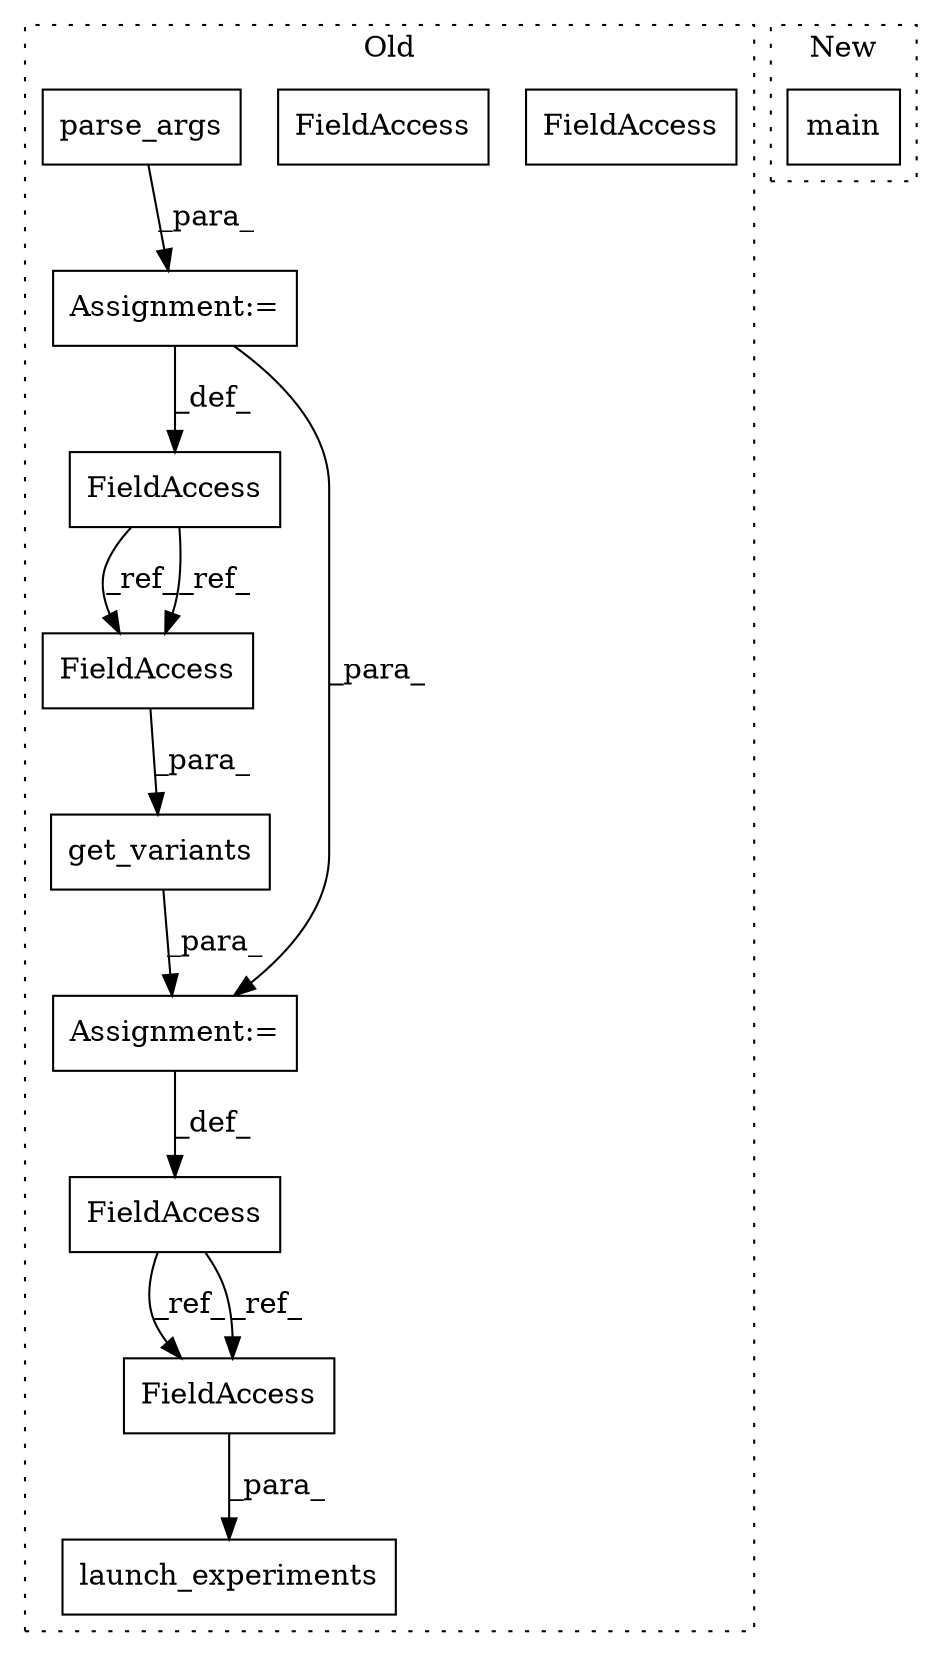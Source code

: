 digraph G {
subgraph cluster0 {
1 [label="get_variants" a="32" s="5445,5462" l="13,1" shape="box"];
3 [label="launch_experiments" a="32" s="5471,5507" l="19,1" shape="box"];
4 [label="FieldAccess" a="22" s="5427" l="17" shape="box"];
5 [label="FieldAccess" a="22" s="5402" l="4" shape="box"];
6 [label="FieldAccess" a="22" s="5490" l="17" shape="box"];
7 [label="FieldAccess" a="22" s="5458" l="4" shape="box"];
8 [label="Assignment:=" a="7" s="5444" l="1" shape="box"];
9 [label="Assignment:=" a="7" s="5406" l="1" shape="box"];
10 [label="parse_args" a="32" s="5407" l="12" shape="box"];
11 [label="FieldAccess" a="22" s="5490" l="17" shape="box"];
12 [label="FieldAccess" a="22" s="5458" l="4" shape="box"];
label = "Old";
style="dotted";
}
subgraph cluster1 {
2 [label="main" a="32" s="11885" l="6" shape="box"];
label = "New";
style="dotted";
}
1 -> 8 [label="_para_"];
4 -> 11 [label="_ref_"];
4 -> 11 [label="_ref_"];
5 -> 12 [label="_ref_"];
5 -> 12 [label="_ref_"];
8 -> 4 [label="_def_"];
9 -> 8 [label="_para_"];
9 -> 5 [label="_def_"];
10 -> 9 [label="_para_"];
11 -> 3 [label="_para_"];
12 -> 1 [label="_para_"];
}